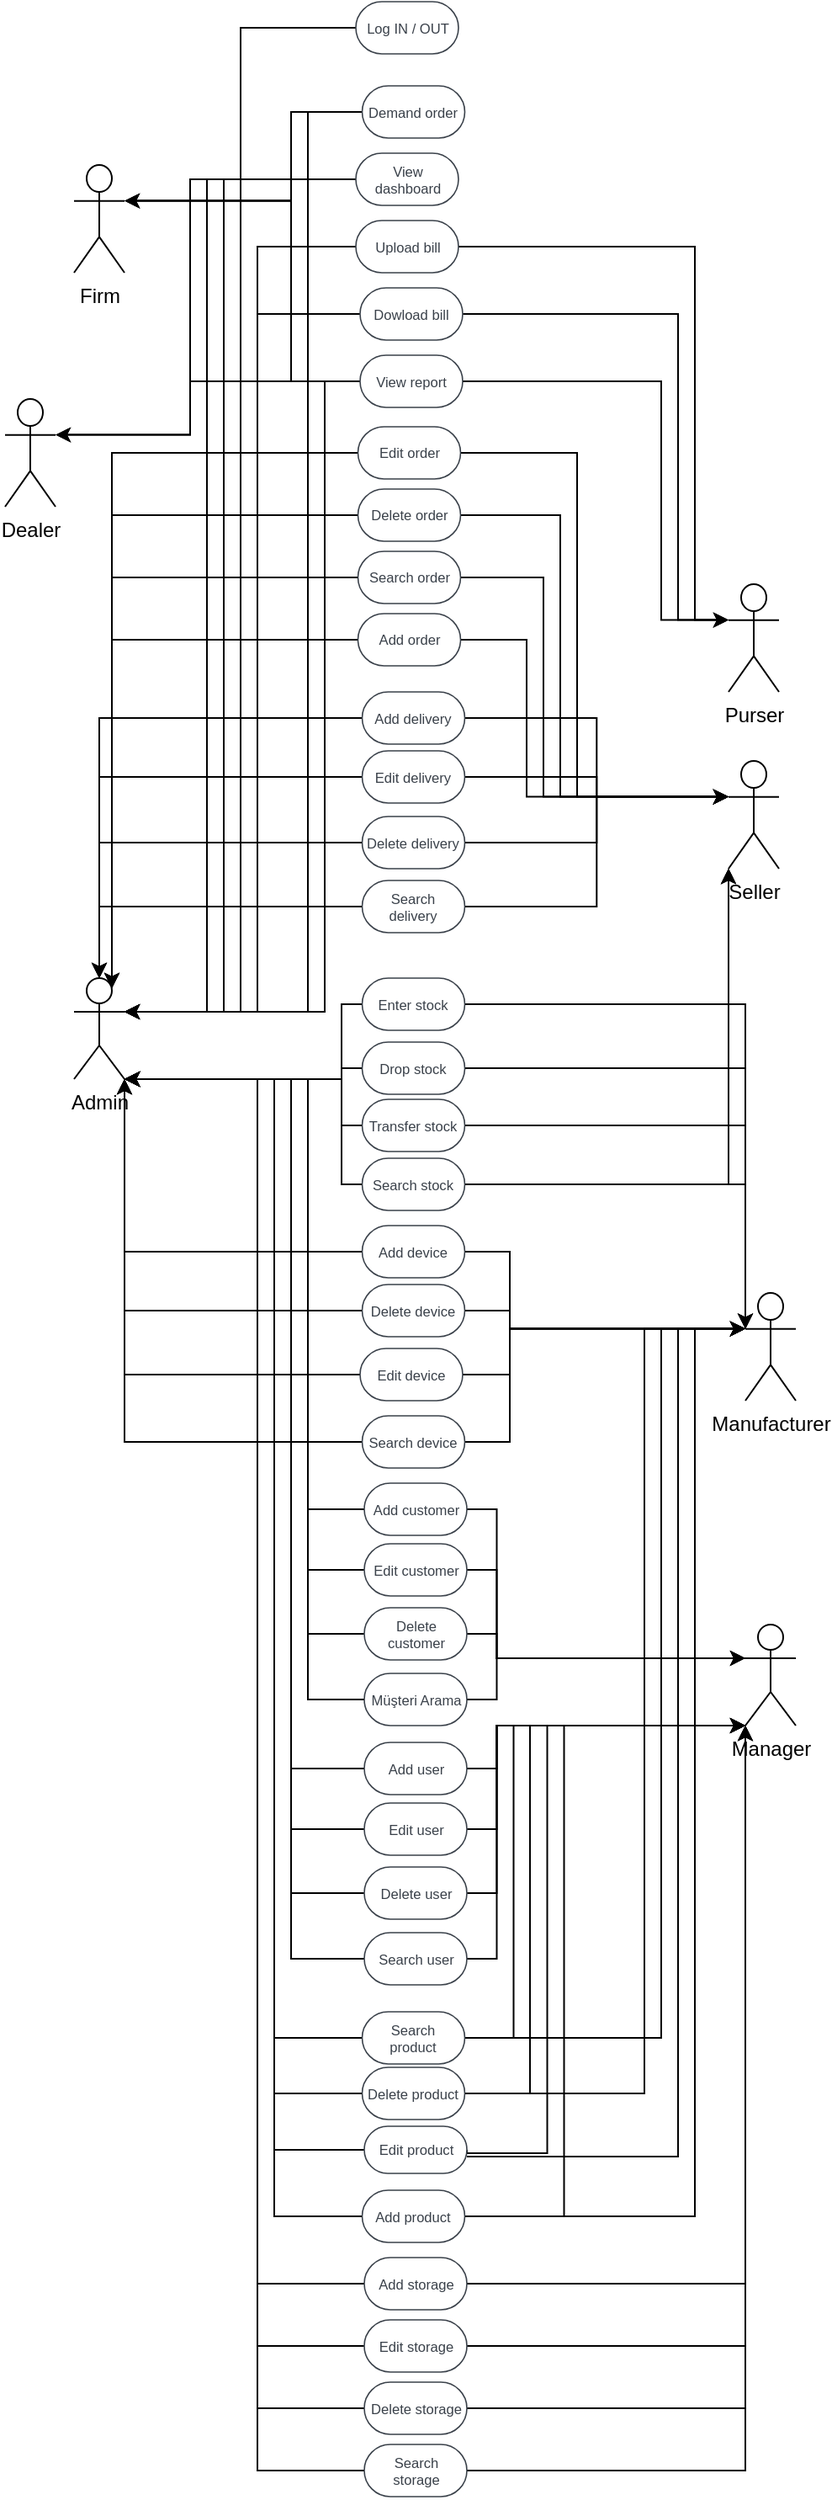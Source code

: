 <mxfile version="20.6.0" type="github">
  <diagram id="GX97laBKljAhxgyalebP" name="Page-1">
    <mxGraphModel dx="901" dy="519" grid="1" gridSize="10" guides="1" tooltips="1" connect="1" arrows="1" fold="1" page="1" pageScale="1" pageWidth="850" pageHeight="1100" math="0" shadow="0">
      <root>
        <mxCell id="0" />
        <mxCell id="1" parent="0" />
        <mxCell id="jsp2VWqsweCaP6Wb34ue-1" value="Admin" style="shape=umlActor;verticalLabelPosition=bottom;verticalAlign=top;html=1;outlineConnect=0;" parent="1" vertex="1">
          <mxGeometry x="81" y="600" width="30" height="60" as="geometry" />
        </mxCell>
        <mxCell id="A1A0giL3QckTpzp0ptZG-46" style="edgeStyle=orthogonalEdgeStyle;rounded=0;orthogonalLoop=1;jettySize=auto;html=1;exitX=1;exitY=0.5;exitDx=0;exitDy=0;startArrow=none;startFill=0;endArrow=classic;endFill=1;entryX=0;entryY=1;entryDx=0;entryDy=0;entryPerimeter=0;" edge="1" parent="1" source="jsp2VWqsweCaP6Wb34ue-10" target="A1A0giL3QckTpzp0ptZG-24">
          <mxGeometry relative="1" as="geometry">
            <mxPoint x="163" y="1331.5" as="sourcePoint" />
            <Array as="points">
              <mxPoint x="372.25" y="1336" />
              <mxPoint x="372.25" y="1044" />
            </Array>
          </mxGeometry>
        </mxCell>
        <mxCell id="A1A0giL3QckTpzp0ptZG-90" style="edgeStyle=orthogonalEdgeStyle;rounded=0;orthogonalLoop=1;jettySize=auto;html=1;entryX=0;entryY=0.333;entryDx=0;entryDy=0;entryPerimeter=0;startArrow=none;startFill=0;endArrow=classic;endFill=1;" edge="1" parent="1" source="jsp2VWqsweCaP6Wb34ue-10" target="A1A0giL3QckTpzp0ptZG-47">
          <mxGeometry relative="1" as="geometry">
            <Array as="points">
              <mxPoint x="450" y="1336" />
              <mxPoint x="450" y="808" />
            </Array>
          </mxGeometry>
        </mxCell>
        <mxCell id="A1A0giL3QckTpzp0ptZG-191" style="edgeStyle=orthogonalEdgeStyle;rounded=0;orthogonalLoop=1;jettySize=auto;html=1;entryX=1;entryY=1;entryDx=0;entryDy=0;entryPerimeter=0;startArrow=none;startFill=0;endArrow=classic;endFill=1;" edge="1" parent="1" source="jsp2VWqsweCaP6Wb34ue-10" target="jsp2VWqsweCaP6Wb34ue-1">
          <mxGeometry relative="1" as="geometry">
            <Array as="points">
              <mxPoint x="200" y="1336" />
              <mxPoint x="200" y="660" />
            </Array>
          </mxGeometry>
        </mxCell>
        <UserObject label="Add product" lucidchartObjectId="B5s.QRJc8NxZ" id="jsp2VWqsweCaP6Wb34ue-10">
          <mxCell style="html=1;overflow=block;blockSpacing=1;whiteSpace=wrap;rounded=1;arcSize=50;fontSize=8.3;fontColor=#3a414a;spacing=3.8;strokeColor=#3a414a;strokeOpacity=100;strokeWidth=0.8;" parent="1" vertex="1">
            <mxGeometry x="252.25" y="1320" width="61" height="31" as="geometry" />
          </mxCell>
        </UserObject>
        <mxCell id="A1A0giL3QckTpzp0ptZG-45" style="edgeStyle=orthogonalEdgeStyle;rounded=0;orthogonalLoop=1;jettySize=auto;html=1;exitX=1;exitY=0.5;exitDx=0;exitDy=0;startArrow=none;startFill=0;endArrow=classic;endFill=1;entryX=0;entryY=1;entryDx=0;entryDy=0;entryPerimeter=0;" edge="1" parent="1" source="jsp2VWqsweCaP6Wb34ue-11" target="A1A0giL3QckTpzp0ptZG-24">
          <mxGeometry relative="1" as="geometry">
            <Array as="points">
              <mxPoint x="362.25" y="1298" />
              <mxPoint x="362.25" y="1044" />
            </Array>
          </mxGeometry>
        </mxCell>
        <mxCell id="A1A0giL3QckTpzp0ptZG-89" style="edgeStyle=orthogonalEdgeStyle;rounded=0;orthogonalLoop=1;jettySize=auto;html=1;entryX=0;entryY=0.333;entryDx=0;entryDy=0;entryPerimeter=0;startArrow=none;startFill=0;endArrow=classic;endFill=1;" edge="1" parent="1" source="jsp2VWqsweCaP6Wb34ue-11" target="A1A0giL3QckTpzp0ptZG-47">
          <mxGeometry relative="1" as="geometry">
            <Array as="points">
              <mxPoint x="440" y="1300" />
              <mxPoint x="440" y="808" />
            </Array>
          </mxGeometry>
        </mxCell>
        <mxCell id="A1A0giL3QckTpzp0ptZG-190" style="edgeStyle=orthogonalEdgeStyle;rounded=0;orthogonalLoop=1;jettySize=auto;html=1;entryX=1;entryY=1;entryDx=0;entryDy=0;entryPerimeter=0;startArrow=none;startFill=0;endArrow=classic;endFill=1;" edge="1" parent="1" source="jsp2VWqsweCaP6Wb34ue-11" target="jsp2VWqsweCaP6Wb34ue-1">
          <mxGeometry relative="1" as="geometry">
            <Array as="points">
              <mxPoint x="200" y="1296" />
              <mxPoint x="200" y="660" />
            </Array>
          </mxGeometry>
        </mxCell>
        <UserObject label="Edit product" lucidchartObjectId="B5s.3mlZhMGU" id="jsp2VWqsweCaP6Wb34ue-11">
          <mxCell style="html=1;overflow=block;blockSpacing=1;whiteSpace=wrap;rounded=1;arcSize=50;fontSize=8.3;fontColor=#3a414a;spacing=3.8;strokeColor=#3a414a;strokeOpacity=100;strokeWidth=0.8;" parent="1" vertex="1">
            <mxGeometry x="253.5" y="1282" width="61" height="28" as="geometry" />
          </mxCell>
        </UserObject>
        <mxCell id="A1A0giL3QckTpzp0ptZG-44" style="edgeStyle=orthogonalEdgeStyle;rounded=0;orthogonalLoop=1;jettySize=auto;html=1;exitX=1;exitY=0.5;exitDx=0;exitDy=0;startArrow=none;startFill=0;endArrow=classic;endFill=1;entryX=0;entryY=1;entryDx=0;entryDy=0;entryPerimeter=0;" edge="1" parent="1" source="jsp2VWqsweCaP6Wb34ue-12" target="A1A0giL3QckTpzp0ptZG-24">
          <mxGeometry relative="1" as="geometry">
            <Array as="points">
              <mxPoint x="352" y="1262" />
              <mxPoint x="352" y="1044" />
            </Array>
          </mxGeometry>
        </mxCell>
        <mxCell id="A1A0giL3QckTpzp0ptZG-88" style="edgeStyle=orthogonalEdgeStyle;rounded=0;orthogonalLoop=1;jettySize=auto;html=1;entryX=0;entryY=0.333;entryDx=0;entryDy=0;entryPerimeter=0;startArrow=none;startFill=0;endArrow=classic;endFill=1;" edge="1" parent="1" source="jsp2VWqsweCaP6Wb34ue-12" target="A1A0giL3QckTpzp0ptZG-47">
          <mxGeometry relative="1" as="geometry">
            <Array as="points">
              <mxPoint x="420" y="1262" />
              <mxPoint x="420" y="808" />
            </Array>
          </mxGeometry>
        </mxCell>
        <mxCell id="A1A0giL3QckTpzp0ptZG-189" style="edgeStyle=orthogonalEdgeStyle;rounded=0;orthogonalLoop=1;jettySize=auto;html=1;entryX=1;entryY=1;entryDx=0;entryDy=0;entryPerimeter=0;startArrow=none;startFill=0;endArrow=classic;endFill=1;" edge="1" parent="1" source="jsp2VWqsweCaP6Wb34ue-12" target="jsp2VWqsweCaP6Wb34ue-1">
          <mxGeometry relative="1" as="geometry">
            <Array as="points">
              <mxPoint x="200" y="1262" />
              <mxPoint x="200" y="660" />
            </Array>
          </mxGeometry>
        </mxCell>
        <UserObject label="Delete product" lucidchartObjectId="B5s.zzPBCbU0" id="jsp2VWqsweCaP6Wb34ue-12">
          <mxCell style="html=1;overflow=block;blockSpacing=1;whiteSpace=wrap;rounded=1;arcSize=50;fontSize=8.3;fontColor=#3a414a;spacing=3.8;strokeColor=#3a414a;strokeOpacity=100;strokeWidth=0.8;" parent="1" vertex="1">
            <mxGeometry x="252.25" y="1247" width="61" height="31" as="geometry" />
          </mxCell>
        </UserObject>
        <mxCell id="A1A0giL3QckTpzp0ptZG-43" style="edgeStyle=orthogonalEdgeStyle;rounded=0;orthogonalLoop=1;jettySize=auto;html=1;exitX=1;exitY=0.5;exitDx=0;exitDy=0;startArrow=none;startFill=0;endArrow=classic;endFill=1;entryX=0;entryY=1;entryDx=0;entryDy=0;entryPerimeter=0;" edge="1" parent="1" source="jsp2VWqsweCaP6Wb34ue-13" target="A1A0giL3QckTpzp0ptZG-24">
          <mxGeometry relative="1" as="geometry">
            <Array as="points">
              <mxPoint x="342.25" y="1230" />
              <mxPoint x="342.25" y="1044" />
            </Array>
          </mxGeometry>
        </mxCell>
        <mxCell id="A1A0giL3QckTpzp0ptZG-87" style="edgeStyle=orthogonalEdgeStyle;rounded=0;orthogonalLoop=1;jettySize=auto;html=1;entryX=0;entryY=0.333;entryDx=0;entryDy=0;entryPerimeter=0;startArrow=none;startFill=0;endArrow=classic;endFill=1;" edge="1" parent="1" source="jsp2VWqsweCaP6Wb34ue-13" target="A1A0giL3QckTpzp0ptZG-47">
          <mxGeometry relative="1" as="geometry">
            <Array as="points">
              <mxPoint x="430" y="1230" />
              <mxPoint x="430" y="808" />
            </Array>
          </mxGeometry>
        </mxCell>
        <mxCell id="A1A0giL3QckTpzp0ptZG-188" style="edgeStyle=orthogonalEdgeStyle;rounded=0;orthogonalLoop=1;jettySize=auto;html=1;entryX=1;entryY=1;entryDx=0;entryDy=0;entryPerimeter=0;startArrow=none;startFill=0;endArrow=classic;endFill=1;" edge="1" parent="1" source="jsp2VWqsweCaP6Wb34ue-13" target="jsp2VWqsweCaP6Wb34ue-1">
          <mxGeometry relative="1" as="geometry">
            <Array as="points">
              <mxPoint x="200" y="1230" />
              <mxPoint x="200" y="660" />
            </Array>
          </mxGeometry>
        </mxCell>
        <UserObject label="Search product" lucidchartObjectId="B5s.GRuajvhI" id="jsp2VWqsweCaP6Wb34ue-13">
          <mxCell style="html=1;overflow=block;blockSpacing=1;whiteSpace=wrap;rounded=1;arcSize=50;fontSize=8.3;fontColor=#3a414a;spacing=3.8;strokeColor=#3a414a;strokeOpacity=100;strokeWidth=0.8;" parent="1" vertex="1">
            <mxGeometry x="252.25" y="1214" width="61" height="31" as="geometry" />
          </mxCell>
        </UserObject>
        <mxCell id="A1A0giL3QckTpzp0ptZG-107" style="edgeStyle=orthogonalEdgeStyle;rounded=0;orthogonalLoop=1;jettySize=auto;html=1;entryX=0;entryY=0.333;entryDx=0;entryDy=0;entryPerimeter=0;startArrow=none;startFill=0;endArrow=classic;endFill=1;" edge="1" parent="1" source="jsp2VWqsweCaP6Wb34ue-14" target="A1A0giL3QckTpzp0ptZG-99">
          <mxGeometry relative="1" as="geometry">
            <Array as="points">
              <mxPoint x="350" y="399" />
              <mxPoint x="350" y="492" />
            </Array>
          </mxGeometry>
        </mxCell>
        <mxCell id="A1A0giL3QckTpzp0ptZG-162" style="edgeStyle=orthogonalEdgeStyle;rounded=0;orthogonalLoop=1;jettySize=auto;html=1;entryX=0.75;entryY=0.1;entryDx=0;entryDy=0;entryPerimeter=0;startArrow=none;startFill=0;endArrow=classic;endFill=1;" edge="1" parent="1" source="jsp2VWqsweCaP6Wb34ue-14" target="jsp2VWqsweCaP6Wb34ue-1">
          <mxGeometry relative="1" as="geometry" />
        </mxCell>
        <UserObject label="Add order" lucidchartObjectId="p6s.EYHV4PK5" id="jsp2VWqsweCaP6Wb34ue-14">
          <mxCell style="html=1;overflow=block;blockSpacing=1;whiteSpace=wrap;rounded=1;arcSize=50;fontSize=8.3;fontColor=#3a414a;spacing=3.8;strokeColor=#3a414a;strokeOpacity=100;strokeWidth=0.8;" parent="1" vertex="1">
            <mxGeometry x="249.75" y="383.5" width="61" height="31" as="geometry" />
          </mxCell>
        </UserObject>
        <mxCell id="A1A0giL3QckTpzp0ptZG-112" style="edgeStyle=orthogonalEdgeStyle;rounded=0;orthogonalLoop=1;jettySize=auto;html=1;entryX=0;entryY=0.333;entryDx=0;entryDy=0;entryPerimeter=0;startArrow=none;startFill=0;endArrow=classic;endFill=1;" edge="1" parent="1" source="jsp2VWqsweCaP6Wb34ue-15" target="A1A0giL3QckTpzp0ptZG-99">
          <mxGeometry relative="1" as="geometry">
            <Array as="points">
              <mxPoint x="380" y="288" />
              <mxPoint x="380" y="492" />
            </Array>
          </mxGeometry>
        </mxCell>
        <mxCell id="A1A0giL3QckTpzp0ptZG-159" style="edgeStyle=orthogonalEdgeStyle;rounded=0;orthogonalLoop=1;jettySize=auto;html=1;entryX=0.75;entryY=0.1;entryDx=0;entryDy=0;entryPerimeter=0;startArrow=none;startFill=0;endArrow=classic;endFill=1;" edge="1" parent="1" source="jsp2VWqsweCaP6Wb34ue-15" target="jsp2VWqsweCaP6Wb34ue-1">
          <mxGeometry relative="1" as="geometry" />
        </mxCell>
        <UserObject label="Edit order" lucidchartObjectId="p6s.C3QZ8i3m" id="jsp2VWqsweCaP6Wb34ue-15">
          <mxCell style="html=1;overflow=block;blockSpacing=1;whiteSpace=wrap;rounded=1;arcSize=50;fontSize=8.3;fontColor=#3a414a;spacing=3.8;strokeColor=#3a414a;strokeOpacity=100;strokeWidth=0.8;" parent="1" vertex="1">
            <mxGeometry x="249.75" y="272.5" width="61" height="31" as="geometry" />
          </mxCell>
        </UserObject>
        <mxCell id="A1A0giL3QckTpzp0ptZG-111" style="edgeStyle=orthogonalEdgeStyle;rounded=0;orthogonalLoop=1;jettySize=auto;html=1;entryX=0;entryY=0.333;entryDx=0;entryDy=0;entryPerimeter=0;startArrow=none;startFill=0;endArrow=classic;endFill=1;" edge="1" parent="1" source="jsp2VWqsweCaP6Wb34ue-16" target="A1A0giL3QckTpzp0ptZG-99">
          <mxGeometry relative="1" as="geometry">
            <Array as="points">
              <mxPoint x="370" y="325" />
              <mxPoint x="370" y="492" />
            </Array>
          </mxGeometry>
        </mxCell>
        <mxCell id="A1A0giL3QckTpzp0ptZG-160" style="edgeStyle=orthogonalEdgeStyle;rounded=0;orthogonalLoop=1;jettySize=auto;html=1;entryX=0.75;entryY=0.1;entryDx=0;entryDy=0;entryPerimeter=0;startArrow=none;startFill=0;endArrow=classic;endFill=1;" edge="1" parent="1" source="jsp2VWqsweCaP6Wb34ue-16" target="jsp2VWqsweCaP6Wb34ue-1">
          <mxGeometry relative="1" as="geometry" />
        </mxCell>
        <UserObject label="Delete order" lucidchartObjectId="p6s.LbholtrD" id="jsp2VWqsweCaP6Wb34ue-16">
          <mxCell style="html=1;overflow=block;blockSpacing=1;whiteSpace=wrap;rounded=1;arcSize=50;fontSize=8.3;fontColor=#3a414a;spacing=3.8;strokeColor=#3a414a;strokeOpacity=100;strokeWidth=0.8;" parent="1" vertex="1">
            <mxGeometry x="249.75" y="309.5" width="61" height="31" as="geometry" />
          </mxCell>
        </UserObject>
        <mxCell id="A1A0giL3QckTpzp0ptZG-108" style="edgeStyle=orthogonalEdgeStyle;rounded=0;orthogonalLoop=1;jettySize=auto;html=1;entryX=0;entryY=0.333;entryDx=0;entryDy=0;entryPerimeter=0;startArrow=none;startFill=0;endArrow=classic;endFill=1;" edge="1" parent="1" source="jsp2VWqsweCaP6Wb34ue-17" target="A1A0giL3QckTpzp0ptZG-99">
          <mxGeometry relative="1" as="geometry">
            <Array as="points">
              <mxPoint x="360" y="362" />
              <mxPoint x="360" y="492" />
            </Array>
          </mxGeometry>
        </mxCell>
        <mxCell id="A1A0giL3QckTpzp0ptZG-161" style="edgeStyle=orthogonalEdgeStyle;rounded=0;orthogonalLoop=1;jettySize=auto;html=1;entryX=0.75;entryY=0.1;entryDx=0;entryDy=0;entryPerimeter=0;startArrow=none;startFill=0;endArrow=classic;endFill=1;" edge="1" parent="1" source="jsp2VWqsweCaP6Wb34ue-17" target="jsp2VWqsweCaP6Wb34ue-1">
          <mxGeometry relative="1" as="geometry" />
        </mxCell>
        <UserObject label="Search order" lucidchartObjectId="p6s.-OFRZk6v" id="jsp2VWqsweCaP6Wb34ue-17">
          <mxCell style="html=1;overflow=block;blockSpacing=1;whiteSpace=wrap;rounded=1;arcSize=50;fontSize=8.3;fontColor=#3a414a;spacing=3.8;strokeColor=#3a414a;strokeOpacity=100;strokeWidth=0.8;" parent="1" vertex="1">
            <mxGeometry x="249.75" y="346.5" width="61" height="31" as="geometry" />
          </mxCell>
        </UserObject>
        <mxCell id="A1A0giL3QckTpzp0ptZG-36" style="edgeStyle=orthogonalEdgeStyle;rounded=0;orthogonalLoop=1;jettySize=auto;html=1;exitX=1;exitY=0.5;exitDx=0;exitDy=0;entryX=0;entryY=1;entryDx=0;entryDy=0;entryPerimeter=0;startArrow=none;startFill=0;endArrow=none;endFill=0;" edge="1" parent="1" source="jsp2VWqsweCaP6Wb34ue-18" target="A1A0giL3QckTpzp0ptZG-24">
          <mxGeometry relative="1" as="geometry">
            <Array as="points">
              <mxPoint x="332.25" y="1070" />
              <mxPoint x="332.25" y="1044" />
            </Array>
          </mxGeometry>
        </mxCell>
        <mxCell id="A1A0giL3QckTpzp0ptZG-182" style="edgeStyle=orthogonalEdgeStyle;rounded=0;orthogonalLoop=1;jettySize=auto;html=1;entryX=1;entryY=1;entryDx=0;entryDy=0;entryPerimeter=0;startArrow=none;startFill=0;endArrow=classic;endFill=1;" edge="1" parent="1" source="jsp2VWqsweCaP6Wb34ue-18" target="jsp2VWqsweCaP6Wb34ue-1">
          <mxGeometry relative="1" as="geometry">
            <Array as="points">
              <mxPoint x="210" y="1069" />
              <mxPoint x="210" y="660" />
            </Array>
          </mxGeometry>
        </mxCell>
        <UserObject label="Add user" lucidchartObjectId="_bt.EAOu5YOW" id="jsp2VWqsweCaP6Wb34ue-18">
          <mxCell style="html=1;overflow=block;blockSpacing=1;whiteSpace=wrap;rounded=1;arcSize=50;fontSize=8.3;fontColor=#3a414a;spacing=3.8;strokeColor=#3a414a;strokeOpacity=100;strokeWidth=0.8;" parent="1" vertex="1">
            <mxGeometry x="253.5" y="1054" width="61" height="31" as="geometry" />
          </mxCell>
        </UserObject>
        <mxCell id="A1A0giL3QckTpzp0ptZG-39" style="edgeStyle=orthogonalEdgeStyle;rounded=0;orthogonalLoop=1;jettySize=auto;html=1;exitX=1;exitY=0.5;exitDx=0;exitDy=0;entryX=0;entryY=1;entryDx=0;entryDy=0;entryPerimeter=0;startArrow=none;startFill=0;endArrow=none;endFill=0;" edge="1" parent="1" source="jsp2VWqsweCaP6Wb34ue-19" target="A1A0giL3QckTpzp0ptZG-24">
          <mxGeometry relative="1" as="geometry">
            <Array as="points">
              <mxPoint x="332.25" y="1106" />
              <mxPoint x="332.25" y="1044" />
            </Array>
          </mxGeometry>
        </mxCell>
        <mxCell id="A1A0giL3QckTpzp0ptZG-183" style="edgeStyle=orthogonalEdgeStyle;rounded=0;orthogonalLoop=1;jettySize=auto;html=1;entryX=1;entryY=1;entryDx=0;entryDy=0;entryPerimeter=0;startArrow=none;startFill=0;endArrow=classic;endFill=1;" edge="1" parent="1" source="jsp2VWqsweCaP6Wb34ue-19" target="jsp2VWqsweCaP6Wb34ue-1">
          <mxGeometry relative="1" as="geometry">
            <Array as="points">
              <mxPoint x="210" y="1105" />
              <mxPoint x="210" y="660" />
            </Array>
          </mxGeometry>
        </mxCell>
        <UserObject label="Edit user" lucidchartObjectId="_bt.1iulkLtT" id="jsp2VWqsweCaP6Wb34ue-19">
          <mxCell style="html=1;overflow=block;blockSpacing=1;whiteSpace=wrap;rounded=1;arcSize=50;fontSize=8.3;fontColor=#3a414a;spacing=3.8;strokeColor=#3a414a;strokeOpacity=100;strokeWidth=0.8;" parent="1" vertex="1">
            <mxGeometry x="253.5" y="1090" width="61" height="31" as="geometry" />
          </mxCell>
        </UserObject>
        <mxCell id="A1A0giL3QckTpzp0ptZG-40" style="edgeStyle=orthogonalEdgeStyle;rounded=0;orthogonalLoop=1;jettySize=auto;html=1;exitX=1;exitY=0.5;exitDx=0;exitDy=0;entryX=0;entryY=1;entryDx=0;entryDy=0;entryPerimeter=0;startArrow=none;startFill=0;endArrow=classic;endFill=1;" edge="1" parent="1" source="jsp2VWqsweCaP6Wb34ue-20" target="A1A0giL3QckTpzp0ptZG-24">
          <mxGeometry relative="1" as="geometry">
            <Array as="points">
              <mxPoint x="332.25" y="1144" />
              <mxPoint x="332.25" y="1044" />
            </Array>
          </mxGeometry>
        </mxCell>
        <mxCell id="A1A0giL3QckTpzp0ptZG-184" style="edgeStyle=orthogonalEdgeStyle;rounded=0;orthogonalLoop=1;jettySize=auto;html=1;entryX=1;entryY=1;entryDx=0;entryDy=0;entryPerimeter=0;startArrow=none;startFill=0;endArrow=classic;endFill=1;" edge="1" parent="1" source="jsp2VWqsweCaP6Wb34ue-20" target="jsp2VWqsweCaP6Wb34ue-1">
          <mxGeometry relative="1" as="geometry">
            <Array as="points">
              <mxPoint x="210" y="1143" />
              <mxPoint x="210" y="660" />
            </Array>
          </mxGeometry>
        </mxCell>
        <UserObject label="Delete user" lucidchartObjectId="_bt.ZVVN.h_G" id="jsp2VWqsweCaP6Wb34ue-20">
          <mxCell style="html=1;overflow=block;blockSpacing=1;whiteSpace=wrap;rounded=1;arcSize=50;fontSize=8.3;fontColor=#3a414a;spacing=3.8;strokeColor=#3a414a;strokeOpacity=100;strokeWidth=0.8;" parent="1" vertex="1">
            <mxGeometry x="253.5" y="1128" width="61" height="31" as="geometry" />
          </mxCell>
        </UserObject>
        <mxCell id="A1A0giL3QckTpzp0ptZG-41" style="edgeStyle=orthogonalEdgeStyle;rounded=0;orthogonalLoop=1;jettySize=auto;html=1;exitX=1;exitY=0.5;exitDx=0;exitDy=0;entryX=0;entryY=1;entryDx=0;entryDy=0;entryPerimeter=0;startArrow=none;startFill=0;endArrow=classic;endFill=1;" edge="1" parent="1" source="jsp2VWqsweCaP6Wb34ue-21" target="A1A0giL3QckTpzp0ptZG-24">
          <mxGeometry relative="1" as="geometry">
            <Array as="points">
              <mxPoint x="332.25" y="1182" />
              <mxPoint x="332.25" y="1044" />
            </Array>
          </mxGeometry>
        </mxCell>
        <mxCell id="A1A0giL3QckTpzp0ptZG-187" style="edgeStyle=orthogonalEdgeStyle;rounded=0;orthogonalLoop=1;jettySize=auto;html=1;entryX=1;entryY=1;entryDx=0;entryDy=0;entryPerimeter=0;startArrow=none;startFill=0;endArrow=classic;endFill=1;" edge="1" parent="1" source="jsp2VWqsweCaP6Wb34ue-21" target="jsp2VWqsweCaP6Wb34ue-1">
          <mxGeometry relative="1" as="geometry">
            <Array as="points">
              <mxPoint x="210" y="1183" />
              <mxPoint x="210" y="660" />
            </Array>
          </mxGeometry>
        </mxCell>
        <UserObject label="Search user" lucidchartObjectId="_bt.IvIy977M" id="jsp2VWqsweCaP6Wb34ue-21">
          <mxCell style="html=1;overflow=block;blockSpacing=1;whiteSpace=wrap;rounded=1;arcSize=50;fontSize=8.3;fontColor=#3a414a;spacing=3.8;strokeColor=#3a414a;strokeOpacity=100;strokeWidth=0.8;" parent="1" vertex="1">
            <mxGeometry x="253.5" y="1167" width="61" height="31" as="geometry" />
          </mxCell>
        </UserObject>
        <mxCell id="A1A0giL3QckTpzp0ptZG-30" style="edgeStyle=orthogonalEdgeStyle;rounded=0;orthogonalLoop=1;jettySize=auto;html=1;exitX=1;exitY=0.5;exitDx=0;exitDy=0;entryX=0;entryY=0.333;entryDx=0;entryDy=0;entryPerimeter=0;startArrow=none;startFill=0;endArrow=classic;endFill=1;" edge="1" parent="1" source="jsp2VWqsweCaP6Wb34ue-22" target="A1A0giL3QckTpzp0ptZG-24">
          <mxGeometry relative="1" as="geometry">
            <Array as="points">
              <mxPoint x="332.25" y="916" />
              <mxPoint x="332.25" y="1004" />
            </Array>
          </mxGeometry>
        </mxCell>
        <mxCell id="A1A0giL3QckTpzp0ptZG-178" style="edgeStyle=orthogonalEdgeStyle;rounded=0;orthogonalLoop=1;jettySize=auto;html=1;entryX=1;entryY=1;entryDx=0;entryDy=0;entryPerimeter=0;startArrow=none;startFill=0;endArrow=classic;endFill=1;" edge="1" parent="1" source="jsp2VWqsweCaP6Wb34ue-22" target="jsp2VWqsweCaP6Wb34ue-1">
          <mxGeometry relative="1" as="geometry">
            <Array as="points">
              <mxPoint x="220" y="915" />
              <mxPoint x="220" y="660" />
            </Array>
          </mxGeometry>
        </mxCell>
        <UserObject label="Add customer" lucidchartObjectId="i0s.TDTxCB0v" id="jsp2VWqsweCaP6Wb34ue-22">
          <mxCell style="html=1;overflow=block;blockSpacing=1;whiteSpace=wrap;rounded=1;arcSize=50;fontSize=8.3;fontColor=#3a414a;spacing=3.8;strokeColor=#3a414a;strokeOpacity=100;strokeWidth=0.8;" parent="1" vertex="1">
            <mxGeometry x="253.5" y="900" width="61" height="31" as="geometry" />
          </mxCell>
        </UserObject>
        <mxCell id="A1A0giL3QckTpzp0ptZG-31" style="edgeStyle=orthogonalEdgeStyle;rounded=0;orthogonalLoop=1;jettySize=auto;html=1;exitX=1;exitY=0.5;exitDx=0;exitDy=0;entryX=0;entryY=0.333;entryDx=0;entryDy=0;entryPerimeter=0;startArrow=none;startFill=0;endArrow=none;endFill=0;" edge="1" parent="1" source="jsp2VWqsweCaP6Wb34ue-23" target="A1A0giL3QckTpzp0ptZG-24">
          <mxGeometry relative="1" as="geometry">
            <Array as="points">
              <mxPoint x="332.25" y="952" />
              <mxPoint x="332.25" y="1004" />
            </Array>
          </mxGeometry>
        </mxCell>
        <mxCell id="A1A0giL3QckTpzp0ptZG-179" style="edgeStyle=orthogonalEdgeStyle;rounded=0;orthogonalLoop=1;jettySize=auto;html=1;entryX=1;entryY=1;entryDx=0;entryDy=0;entryPerimeter=0;startArrow=none;startFill=0;endArrow=classic;endFill=1;" edge="1" parent="1" source="jsp2VWqsweCaP6Wb34ue-23" target="jsp2VWqsweCaP6Wb34ue-1">
          <mxGeometry relative="1" as="geometry">
            <Array as="points">
              <mxPoint x="220" y="951" />
              <mxPoint x="220" y="660" />
            </Array>
          </mxGeometry>
        </mxCell>
        <UserObject label="Edit customer" lucidchartObjectId="z0s.LFrxyv2f" id="jsp2VWqsweCaP6Wb34ue-23">
          <mxCell style="html=1;overflow=block;blockSpacing=1;whiteSpace=wrap;rounded=1;arcSize=50;fontSize=8.3;fontColor=#3a414a;spacing=3.8;strokeColor=#3a414a;strokeOpacity=100;strokeWidth=0.8;" parent="1" vertex="1">
            <mxGeometry x="253.5" y="936" width="61" height="31" as="geometry" />
          </mxCell>
        </UserObject>
        <mxCell id="A1A0giL3QckTpzp0ptZG-85" style="edgeStyle=orthogonalEdgeStyle;rounded=0;orthogonalLoop=1;jettySize=auto;html=1;entryX=0;entryY=0.333;entryDx=0;entryDy=0;entryPerimeter=0;startArrow=none;startFill=0;endArrow=classic;endFill=1;" edge="1" parent="1" source="jsp2VWqsweCaP6Wb34ue-24" target="A1A0giL3QckTpzp0ptZG-24">
          <mxGeometry relative="1" as="geometry">
            <Array as="points">
              <mxPoint x="332.25" y="990" />
              <mxPoint x="332.25" y="1004" />
            </Array>
          </mxGeometry>
        </mxCell>
        <mxCell id="A1A0giL3QckTpzp0ptZG-180" style="edgeStyle=orthogonalEdgeStyle;rounded=0;orthogonalLoop=1;jettySize=auto;html=1;entryX=1;entryY=1;entryDx=0;entryDy=0;entryPerimeter=0;startArrow=none;startFill=0;endArrow=classic;endFill=1;" edge="1" parent="1" source="jsp2VWqsweCaP6Wb34ue-24" target="jsp2VWqsweCaP6Wb34ue-1">
          <mxGeometry relative="1" as="geometry">
            <Array as="points">
              <mxPoint x="220" y="989" />
              <mxPoint x="220" y="660" />
            </Array>
          </mxGeometry>
        </mxCell>
        <UserObject label="Delete customer" lucidchartObjectId="M0s.lD5n58F~" id="jsp2VWqsweCaP6Wb34ue-24">
          <mxCell style="html=1;overflow=block;blockSpacing=1;whiteSpace=wrap;rounded=1;arcSize=50;fontSize=8.3;fontColor=#3a414a;spacing=3.8;strokeColor=#3a414a;strokeOpacity=100;strokeWidth=0.8;" parent="1" vertex="1">
            <mxGeometry x="253.5" y="974" width="61" height="31" as="geometry" />
          </mxCell>
        </UserObject>
        <mxCell id="A1A0giL3QckTpzp0ptZG-84" style="edgeStyle=orthogonalEdgeStyle;rounded=0;orthogonalLoop=1;jettySize=auto;html=1;entryX=0;entryY=0.333;entryDx=0;entryDy=0;entryPerimeter=0;startArrow=none;startFill=0;endArrow=classic;endFill=1;" edge="1" parent="1" source="jsp2VWqsweCaP6Wb34ue-25" target="A1A0giL3QckTpzp0ptZG-24">
          <mxGeometry relative="1" as="geometry">
            <Array as="points">
              <mxPoint x="332.25" y="1028" />
              <mxPoint x="332.25" y="1004" />
            </Array>
          </mxGeometry>
        </mxCell>
        <mxCell id="A1A0giL3QckTpzp0ptZG-181" style="edgeStyle=orthogonalEdgeStyle;rounded=0;orthogonalLoop=1;jettySize=auto;html=1;entryX=1;entryY=1;entryDx=0;entryDy=0;entryPerimeter=0;startArrow=none;startFill=0;endArrow=classic;endFill=1;" edge="1" parent="1" source="jsp2VWqsweCaP6Wb34ue-25" target="jsp2VWqsweCaP6Wb34ue-1">
          <mxGeometry relative="1" as="geometry">
            <Array as="points">
              <mxPoint x="220" y="1029" />
              <mxPoint x="220" y="660" />
            </Array>
          </mxGeometry>
        </mxCell>
        <UserObject label="Müşteri Arama" lucidchartObjectId="70s.dFlyOoFN" id="jsp2VWqsweCaP6Wb34ue-25">
          <mxCell style="html=1;overflow=block;blockSpacing=1;whiteSpace=wrap;rounded=1;arcSize=50;fontSize=8.3;fontColor=#3a414a;spacing=3.8;strokeColor=#3a414a;strokeOpacity=100;strokeWidth=0.8;" parent="1" vertex="1">
            <mxGeometry x="253.5" y="1013" width="61" height="31" as="geometry" />
          </mxCell>
        </UserObject>
        <mxCell id="A1A0giL3QckTpzp0ptZG-151" style="edgeStyle=orthogonalEdgeStyle;rounded=0;orthogonalLoop=1;jettySize=auto;html=1;entryX=1;entryY=0.333;entryDx=0;entryDy=0;entryPerimeter=0;startArrow=none;startFill=0;endArrow=classic;endFill=1;" edge="1" parent="1" source="jsp2VWqsweCaP6Wb34ue-26" target="jsp2VWqsweCaP6Wb34ue-1">
          <mxGeometry relative="1" as="geometry">
            <Array as="points">
              <mxPoint x="180" y="35" />
              <mxPoint x="180" y="620" />
            </Array>
          </mxGeometry>
        </mxCell>
        <UserObject label="Log IN / OUT" lucidchartObjectId="0Zs.tnArjqmo" id="jsp2VWqsweCaP6Wb34ue-26">
          <mxCell style="html=1;overflow=block;blockSpacing=1;whiteSpace=wrap;rounded=1;arcSize=50;fontSize=8.3;fontColor=#3a414a;spacing=3.8;strokeColor=#3a414a;strokeOpacity=100;strokeWidth=0.8;" parent="1" vertex="1">
            <mxGeometry x="248.5" y="20" width="61" height="31" as="geometry" />
          </mxCell>
        </UserObject>
        <mxCell id="A1A0giL3QckTpzp0ptZG-106" style="edgeStyle=orthogonalEdgeStyle;rounded=0;orthogonalLoop=1;jettySize=auto;html=1;entryX=0;entryY=0.333;entryDx=0;entryDy=0;entryPerimeter=0;startArrow=none;startFill=0;endArrow=classic;endFill=1;" edge="1" parent="1" source="jsp2VWqsweCaP6Wb34ue-32" target="A1A0giL3QckTpzp0ptZG-99">
          <mxGeometry relative="1" as="geometry" />
        </mxCell>
        <mxCell id="A1A0giL3QckTpzp0ptZG-163" style="edgeStyle=orthogonalEdgeStyle;rounded=0;orthogonalLoop=1;jettySize=auto;html=1;startArrow=none;startFill=0;endArrow=classic;endFill=1;" edge="1" parent="1" source="jsp2VWqsweCaP6Wb34ue-32" target="jsp2VWqsweCaP6Wb34ue-1">
          <mxGeometry relative="1" as="geometry" />
        </mxCell>
        <UserObject label="Add delivery" lucidchartObjectId="f7s.-EfkPfgr" id="jsp2VWqsweCaP6Wb34ue-32">
          <mxCell style="html=1;overflow=block;blockSpacing=1;whiteSpace=wrap;rounded=1;arcSize=50;fontSize=8.3;fontColor=#3a414a;spacing=3.8;strokeColor=#3a414a;strokeOpacity=100;strokeWidth=0.8;" parent="1" vertex="1">
            <mxGeometry x="252.25" y="430" width="61" height="31" as="geometry" />
          </mxCell>
        </UserObject>
        <mxCell id="A1A0giL3QckTpzp0ptZG-105" style="edgeStyle=orthogonalEdgeStyle;rounded=0;orthogonalLoop=1;jettySize=auto;html=1;entryX=0;entryY=0.333;entryDx=0;entryDy=0;entryPerimeter=0;startArrow=none;startFill=0;endArrow=classic;endFill=1;" edge="1" parent="1" source="jsp2VWqsweCaP6Wb34ue-33" target="A1A0giL3QckTpzp0ptZG-99">
          <mxGeometry relative="1" as="geometry" />
        </mxCell>
        <mxCell id="A1A0giL3QckTpzp0ptZG-165" style="edgeStyle=orthogonalEdgeStyle;rounded=0;orthogonalLoop=1;jettySize=auto;html=1;entryX=0.5;entryY=0;entryDx=0;entryDy=0;entryPerimeter=0;startArrow=none;startFill=0;endArrow=classic;endFill=1;" edge="1" parent="1" source="jsp2VWqsweCaP6Wb34ue-33" target="jsp2VWqsweCaP6Wb34ue-1">
          <mxGeometry relative="1" as="geometry" />
        </mxCell>
        <UserObject label="Edit delivery" lucidchartObjectId="f7s.vcixs6qH" id="jsp2VWqsweCaP6Wb34ue-33">
          <mxCell style="html=1;overflow=block;blockSpacing=1;whiteSpace=wrap;rounded=1;arcSize=50;fontSize=8.3;fontColor=#3a414a;spacing=3.8;strokeColor=#3a414a;strokeOpacity=100;strokeWidth=0.8;" parent="1" vertex="1">
            <mxGeometry x="252.25" y="465" width="61" height="31" as="geometry" />
          </mxCell>
        </UserObject>
        <mxCell id="A1A0giL3QckTpzp0ptZG-104" style="edgeStyle=orthogonalEdgeStyle;rounded=0;orthogonalLoop=1;jettySize=auto;html=1;entryX=0;entryY=0.333;entryDx=0;entryDy=0;entryPerimeter=0;startArrow=none;startFill=0;endArrow=classic;endFill=1;" edge="1" parent="1" source="jsp2VWqsweCaP6Wb34ue-34" target="A1A0giL3QckTpzp0ptZG-99">
          <mxGeometry relative="1" as="geometry" />
        </mxCell>
        <mxCell id="A1A0giL3QckTpzp0ptZG-166" style="edgeStyle=orthogonalEdgeStyle;rounded=0;orthogonalLoop=1;jettySize=auto;html=1;entryX=0.5;entryY=0;entryDx=0;entryDy=0;entryPerimeter=0;startArrow=none;startFill=0;endArrow=classic;endFill=1;" edge="1" parent="1" source="jsp2VWqsweCaP6Wb34ue-34" target="jsp2VWqsweCaP6Wb34ue-1">
          <mxGeometry relative="1" as="geometry" />
        </mxCell>
        <UserObject label="Delete delivery" lucidchartObjectId="f7s.hW4BKUfR" id="jsp2VWqsweCaP6Wb34ue-34">
          <mxCell style="html=1;overflow=block;blockSpacing=1;whiteSpace=wrap;rounded=1;arcSize=50;fontSize=8.3;fontColor=#3a414a;spacing=3.8;strokeColor=#3a414a;strokeOpacity=100;strokeWidth=0.8;" parent="1" vertex="1">
            <mxGeometry x="252.25" y="504" width="61" height="31" as="geometry" />
          </mxCell>
        </UserObject>
        <mxCell id="A1A0giL3QckTpzp0ptZG-103" style="edgeStyle=orthogonalEdgeStyle;rounded=0;orthogonalLoop=1;jettySize=auto;html=1;entryX=0;entryY=0.333;entryDx=0;entryDy=0;entryPerimeter=0;startArrow=none;startFill=0;endArrow=classic;endFill=1;" edge="1" parent="1" source="jsp2VWqsweCaP6Wb34ue-35" target="A1A0giL3QckTpzp0ptZG-99">
          <mxGeometry relative="1" as="geometry" />
        </mxCell>
        <mxCell id="A1A0giL3QckTpzp0ptZG-167" style="edgeStyle=orthogonalEdgeStyle;rounded=0;orthogonalLoop=1;jettySize=auto;html=1;entryX=0.5;entryY=0;entryDx=0;entryDy=0;entryPerimeter=0;startArrow=none;startFill=0;endArrow=classic;endFill=1;" edge="1" parent="1" source="jsp2VWqsweCaP6Wb34ue-35" target="jsp2VWqsweCaP6Wb34ue-1">
          <mxGeometry relative="1" as="geometry" />
        </mxCell>
        <UserObject label="Search delivery" lucidchartObjectId="f7s.~vwPSNcU" id="jsp2VWqsweCaP6Wb34ue-35">
          <mxCell style="html=1;overflow=block;blockSpacing=1;whiteSpace=wrap;rounded=1;arcSize=50;fontSize=8.3;fontColor=#3a414a;spacing=3.8;strokeColor=#3a414a;strokeOpacity=100;strokeWidth=0.8;" parent="1" vertex="1">
            <mxGeometry x="252.25" y="542" width="61" height="31" as="geometry" />
          </mxCell>
        </UserObject>
        <mxCell id="A1A0giL3QckTpzp0ptZG-115" style="edgeStyle=orthogonalEdgeStyle;rounded=0;orthogonalLoop=1;jettySize=auto;html=1;entryX=0;entryY=0.333;entryDx=0;entryDy=0;entryPerimeter=0;startArrow=none;startFill=0;endArrow=classic;endFill=1;" edge="1" parent="1" source="jsp2VWqsweCaP6Wb34ue-36" target="A1A0giL3QckTpzp0ptZG-113">
          <mxGeometry relative="1" as="geometry">
            <Array as="points">
              <mxPoint x="440" y="206" />
              <mxPoint x="440" y="387" />
            </Array>
          </mxGeometry>
        </mxCell>
        <mxCell id="A1A0giL3QckTpzp0ptZG-157" style="edgeStyle=orthogonalEdgeStyle;rounded=0;orthogonalLoop=1;jettySize=auto;html=1;entryX=1;entryY=0.333;entryDx=0;entryDy=0;entryPerimeter=0;startArrow=none;startFill=0;endArrow=classic;endFill=1;" edge="1" parent="1" source="jsp2VWqsweCaP6Wb34ue-36" target="jsp2VWqsweCaP6Wb34ue-1">
          <mxGeometry relative="1" as="geometry">
            <Array as="points">
              <mxPoint x="190" y="205" />
              <mxPoint x="190" y="620" />
            </Array>
          </mxGeometry>
        </mxCell>
        <UserObject label="Dowload bill" lucidchartObjectId="mdt.RYnQXD7v" id="jsp2VWqsweCaP6Wb34ue-36">
          <mxCell style="html=1;overflow=block;blockSpacing=1;whiteSpace=wrap;rounded=1;arcSize=50;fontSize=8.3;fontColor=#3a414a;spacing=3.8;strokeColor=#3a414a;strokeOpacity=100;strokeWidth=0.8;" parent="1" vertex="1">
            <mxGeometry x="251" y="190" width="61" height="31" as="geometry" />
          </mxCell>
        </UserObject>
        <mxCell id="A1A0giL3QckTpzp0ptZG-114" style="edgeStyle=orthogonalEdgeStyle;rounded=0;orthogonalLoop=1;jettySize=auto;html=1;entryX=0;entryY=0.333;entryDx=0;entryDy=0;entryPerimeter=0;startArrow=none;startFill=0;endArrow=classic;endFill=1;" edge="1" parent="1" source="jsp2VWqsweCaP6Wb34ue-37" target="A1A0giL3QckTpzp0ptZG-113">
          <mxGeometry relative="1" as="geometry">
            <Array as="points">
              <mxPoint x="450" y="166" />
              <mxPoint x="450" y="387" />
            </Array>
          </mxGeometry>
        </mxCell>
        <mxCell id="A1A0giL3QckTpzp0ptZG-156" style="edgeStyle=orthogonalEdgeStyle;rounded=0;orthogonalLoop=1;jettySize=auto;html=1;entryX=1;entryY=0.333;entryDx=0;entryDy=0;entryPerimeter=0;startArrow=none;startFill=0;endArrow=classic;endFill=1;" edge="1" parent="1" source="jsp2VWqsweCaP6Wb34ue-37" target="jsp2VWqsweCaP6Wb34ue-1">
          <mxGeometry relative="1" as="geometry">
            <Array as="points">
              <mxPoint x="190" y="165" />
              <mxPoint x="190" y="620" />
            </Array>
          </mxGeometry>
        </mxCell>
        <UserObject label="Upload bill" lucidchartObjectId="mdt.A7MLtNvZ" id="jsp2VWqsweCaP6Wb34ue-37">
          <mxCell style="html=1;overflow=block;blockSpacing=1;whiteSpace=wrap;rounded=1;arcSize=50;fontSize=8.3;fontColor=#3a414a;spacing=3.8;strokeColor=#3a414a;strokeOpacity=100;strokeWidth=0.8;" parent="1" vertex="1">
            <mxGeometry x="248.5" y="150" width="61" height="31" as="geometry" />
          </mxCell>
        </UserObject>
        <mxCell id="A1A0giL3QckTpzp0ptZG-94" style="edgeStyle=orthogonalEdgeStyle;rounded=0;orthogonalLoop=1;jettySize=auto;html=1;entryX=0;entryY=0.333;entryDx=0;entryDy=0;entryPerimeter=0;startArrow=none;startFill=0;endArrow=classic;endFill=1;" edge="1" parent="1" source="jsp2VWqsweCaP6Wb34ue-104" target="A1A0giL3QckTpzp0ptZG-47">
          <mxGeometry relative="1" as="geometry">
            <Array as="points">
              <mxPoint x="340" y="762" />
              <mxPoint x="340" y="808" />
            </Array>
          </mxGeometry>
        </mxCell>
        <mxCell id="A1A0giL3QckTpzp0ptZG-172" style="edgeStyle=orthogonalEdgeStyle;rounded=0;orthogonalLoop=1;jettySize=auto;html=1;entryX=1;entryY=1;entryDx=0;entryDy=0;entryPerimeter=0;startArrow=none;startFill=0;endArrow=classic;endFill=1;" edge="1" parent="1" source="jsp2VWqsweCaP6Wb34ue-104" target="jsp2VWqsweCaP6Wb34ue-1">
          <mxGeometry relative="1" as="geometry" />
        </mxCell>
        <UserObject label="Add device" lucidchartObjectId="d1s.QiXtfND0" id="jsp2VWqsweCaP6Wb34ue-104">
          <mxCell style="html=1;overflow=block;blockSpacing=1;whiteSpace=wrap;rounded=1;arcSize=50;fontSize=8.3;fontColor=#3a414a;spacing=3.8;strokeColor=#3a414a;strokeOpacity=100;strokeWidth=0.8;" parent="1" vertex="1">
            <mxGeometry x="252.25" y="747" width="61" height="31" as="geometry" />
          </mxCell>
        </UserObject>
        <mxCell id="A1A0giL3QckTpzp0ptZG-93" style="edgeStyle=orthogonalEdgeStyle;rounded=0;orthogonalLoop=1;jettySize=auto;html=1;entryX=0;entryY=0.333;entryDx=0;entryDy=0;entryPerimeter=0;startArrow=none;startFill=0;endArrow=classic;endFill=1;" edge="1" parent="1" source="jsp2VWqsweCaP6Wb34ue-105" target="A1A0giL3QckTpzp0ptZG-47">
          <mxGeometry relative="1" as="geometry">
            <Array as="points">
              <mxPoint x="340" y="797" />
              <mxPoint x="340" y="808" />
            </Array>
          </mxGeometry>
        </mxCell>
        <mxCell id="A1A0giL3QckTpzp0ptZG-173" style="edgeStyle=orthogonalEdgeStyle;rounded=0;orthogonalLoop=1;jettySize=auto;html=1;entryX=1;entryY=1;entryDx=0;entryDy=0;entryPerimeter=0;startArrow=none;startFill=0;endArrow=classic;endFill=1;" edge="1" parent="1" source="jsp2VWqsweCaP6Wb34ue-105" target="jsp2VWqsweCaP6Wb34ue-1">
          <mxGeometry relative="1" as="geometry" />
        </mxCell>
        <UserObject label="Delete device" lucidchartObjectId="N3s.tND~ThNB" id="jsp2VWqsweCaP6Wb34ue-105">
          <mxCell style="html=1;overflow=block;blockSpacing=1;whiteSpace=wrap;rounded=1;arcSize=50;fontSize=8.3;fontColor=#3a414a;spacing=3.8;strokeColor=#3a414a;strokeOpacity=100;strokeWidth=0.8;" parent="1" vertex="1">
            <mxGeometry x="252.25" y="782" width="61" height="31" as="geometry" />
          </mxCell>
        </UserObject>
        <mxCell id="A1A0giL3QckTpzp0ptZG-92" style="edgeStyle=orthogonalEdgeStyle;rounded=0;orthogonalLoop=1;jettySize=auto;html=1;entryX=0;entryY=0.333;entryDx=0;entryDy=0;entryPerimeter=0;startArrow=none;startFill=0;endArrow=classic;endFill=1;" edge="1" parent="1" source="jsp2VWqsweCaP6Wb34ue-106" target="A1A0giL3QckTpzp0ptZG-47">
          <mxGeometry relative="1" as="geometry">
            <Array as="points">
              <mxPoint x="340" y="836" />
              <mxPoint x="340" y="808" />
            </Array>
          </mxGeometry>
        </mxCell>
        <mxCell id="A1A0giL3QckTpzp0ptZG-176" style="edgeStyle=orthogonalEdgeStyle;rounded=0;orthogonalLoop=1;jettySize=auto;html=1;entryX=1;entryY=1;entryDx=0;entryDy=0;entryPerimeter=0;startArrow=none;startFill=0;endArrow=classic;endFill=1;" edge="1" parent="1" source="jsp2VWqsweCaP6Wb34ue-106" target="jsp2VWqsweCaP6Wb34ue-1">
          <mxGeometry relative="1" as="geometry" />
        </mxCell>
        <UserObject label="Edit device" lucidchartObjectId="U3s.0Qj-5Mvt" id="jsp2VWqsweCaP6Wb34ue-106">
          <mxCell style="html=1;overflow=block;blockSpacing=1;whiteSpace=wrap;rounded=1;arcSize=50;fontSize=8.3;fontColor=#3a414a;spacing=3.8;strokeColor=#3a414a;strokeOpacity=100;strokeWidth=0.8;" parent="1" vertex="1">
            <mxGeometry x="251" y="820" width="61" height="31" as="geometry" />
          </mxCell>
        </UserObject>
        <mxCell id="A1A0giL3QckTpzp0ptZG-91" style="edgeStyle=orthogonalEdgeStyle;rounded=0;orthogonalLoop=1;jettySize=auto;html=1;entryX=0;entryY=0.333;entryDx=0;entryDy=0;entryPerimeter=0;startArrow=none;startFill=0;endArrow=classic;endFill=1;" edge="1" parent="1" source="jsp2VWqsweCaP6Wb34ue-108" target="A1A0giL3QckTpzp0ptZG-47">
          <mxGeometry relative="1" as="geometry">
            <Array as="points">
              <mxPoint x="340" y="876" />
              <mxPoint x="340" y="808" />
            </Array>
          </mxGeometry>
        </mxCell>
        <mxCell id="A1A0giL3QckTpzp0ptZG-177" style="edgeStyle=orthogonalEdgeStyle;rounded=0;orthogonalLoop=1;jettySize=auto;html=1;entryX=1;entryY=1;entryDx=0;entryDy=0;entryPerimeter=0;startArrow=none;startFill=0;endArrow=classic;endFill=1;" edge="1" parent="1" source="jsp2VWqsweCaP6Wb34ue-108" target="jsp2VWqsweCaP6Wb34ue-1">
          <mxGeometry relative="1" as="geometry" />
        </mxCell>
        <UserObject label="Search device" lucidchartObjectId="a5s.o8t2odPd" id="jsp2VWqsweCaP6Wb34ue-108">
          <mxCell style="html=1;overflow=block;blockSpacing=1;whiteSpace=wrap;rounded=1;arcSize=50;fontSize=8.3;fontColor=#3a414a;spacing=3.8;strokeColor=#3a414a;strokeOpacity=100;strokeWidth=0.8;" parent="1" vertex="1">
            <mxGeometry x="252.25" y="860" width="61" height="31" as="geometry" />
          </mxCell>
        </UserObject>
        <mxCell id="A1A0giL3QckTpzp0ptZG-98" style="edgeStyle=orthogonalEdgeStyle;rounded=0;orthogonalLoop=1;jettySize=auto;html=1;entryX=0;entryY=0.333;entryDx=0;entryDy=0;entryPerimeter=0;startArrow=none;startFill=0;endArrow=classic;endFill=1;" edge="1" parent="1" source="jsp2VWqsweCaP6Wb34ue-109" target="A1A0giL3QckTpzp0ptZG-47">
          <mxGeometry relative="1" as="geometry">
            <Array as="points">
              <mxPoint x="480" y="615" />
            </Array>
          </mxGeometry>
        </mxCell>
        <mxCell id="A1A0giL3QckTpzp0ptZG-100" style="edgeStyle=orthogonalEdgeStyle;rounded=0;orthogonalLoop=1;jettySize=auto;html=1;entryX=0;entryY=1;entryDx=0;entryDy=0;entryPerimeter=0;startArrow=none;startFill=0;endArrow=classic;endFill=1;" edge="1" parent="1" source="jsp2VWqsweCaP6Wb34ue-109" target="A1A0giL3QckTpzp0ptZG-99">
          <mxGeometry relative="1" as="geometry" />
        </mxCell>
        <mxCell id="A1A0giL3QckTpzp0ptZG-168" style="edgeStyle=orthogonalEdgeStyle;rounded=0;orthogonalLoop=1;jettySize=auto;html=1;exitX=0;exitY=0.5;exitDx=0;exitDy=0;entryX=1;entryY=1;entryDx=0;entryDy=0;entryPerimeter=0;startArrow=none;startFill=0;endArrow=classic;endFill=1;" edge="1" parent="1" source="jsp2VWqsweCaP6Wb34ue-109" target="jsp2VWqsweCaP6Wb34ue-1">
          <mxGeometry relative="1" as="geometry">
            <Array as="points">
              <mxPoint x="240" y="615" />
              <mxPoint x="240" y="660" />
            </Array>
          </mxGeometry>
        </mxCell>
        <UserObject label="Enter stock" lucidchartObjectId="Kat.Uqt6mMRg" id="jsp2VWqsweCaP6Wb34ue-109">
          <mxCell style="html=1;overflow=block;blockSpacing=1;whiteSpace=wrap;rounded=1;arcSize=50;fontSize=8.3;fontColor=#3a414a;spacing=3.8;strokeColor=#3a414a;strokeOpacity=100;strokeWidth=0.8;" parent="1" vertex="1">
            <mxGeometry x="252.25" y="600" width="61" height="31" as="geometry" />
          </mxCell>
        </UserObject>
        <mxCell id="A1A0giL3QckTpzp0ptZG-97" style="edgeStyle=orthogonalEdgeStyle;rounded=0;orthogonalLoop=1;jettySize=auto;html=1;entryX=0;entryY=0.333;entryDx=0;entryDy=0;entryPerimeter=0;startArrow=none;startFill=0;endArrow=classic;endFill=1;" edge="1" parent="1" source="jsp2VWqsweCaP6Wb34ue-110" target="A1A0giL3QckTpzp0ptZG-47">
          <mxGeometry relative="1" as="geometry">
            <Array as="points">
              <mxPoint x="480" y="653" />
            </Array>
          </mxGeometry>
        </mxCell>
        <mxCell id="A1A0giL3QckTpzp0ptZG-101" style="edgeStyle=orthogonalEdgeStyle;rounded=0;orthogonalLoop=1;jettySize=auto;html=1;entryX=0;entryY=1;entryDx=0;entryDy=0;entryPerimeter=0;startArrow=none;startFill=0;endArrow=classic;endFill=1;" edge="1" parent="1" source="jsp2VWqsweCaP6Wb34ue-110" target="A1A0giL3QckTpzp0ptZG-99">
          <mxGeometry relative="1" as="geometry" />
        </mxCell>
        <mxCell id="A1A0giL3QckTpzp0ptZG-169" style="edgeStyle=orthogonalEdgeStyle;rounded=0;orthogonalLoop=1;jettySize=auto;html=1;entryX=1;entryY=1;entryDx=0;entryDy=0;entryPerimeter=0;startArrow=none;startFill=0;endArrow=classic;endFill=1;" edge="1" parent="1" source="jsp2VWqsweCaP6Wb34ue-110" target="jsp2VWqsweCaP6Wb34ue-1">
          <mxGeometry relative="1" as="geometry">
            <Array as="points">
              <mxPoint x="240" y="653" />
              <mxPoint x="240" y="660" />
            </Array>
          </mxGeometry>
        </mxCell>
        <UserObject label="Drop stock" lucidchartObjectId="Kat.-K~Ax66Y" id="jsp2VWqsweCaP6Wb34ue-110">
          <mxCell style="html=1;overflow=block;blockSpacing=1;whiteSpace=wrap;rounded=1;arcSize=50;fontSize=8.3;fontColor=#3a414a;spacing=3.8;strokeColor=#3a414a;strokeOpacity=100;strokeWidth=0.8;" parent="1" vertex="1">
            <mxGeometry x="252.25" y="638" width="61" height="31" as="geometry" />
          </mxCell>
        </UserObject>
        <mxCell id="A1A0giL3QckTpzp0ptZG-96" style="edgeStyle=orthogonalEdgeStyle;rounded=0;orthogonalLoop=1;jettySize=auto;html=1;entryX=0;entryY=0.333;entryDx=0;entryDy=0;entryPerimeter=0;startArrow=none;startFill=0;endArrow=classic;endFill=1;" edge="1" parent="1" source="jsp2VWqsweCaP6Wb34ue-111" target="A1A0giL3QckTpzp0ptZG-47">
          <mxGeometry relative="1" as="geometry">
            <Array as="points">
              <mxPoint x="480" y="687" />
            </Array>
          </mxGeometry>
        </mxCell>
        <mxCell id="A1A0giL3QckTpzp0ptZG-102" style="edgeStyle=orthogonalEdgeStyle;rounded=0;orthogonalLoop=1;jettySize=auto;html=1;entryX=0;entryY=1;entryDx=0;entryDy=0;entryPerimeter=0;startArrow=none;startFill=0;endArrow=classic;endFill=1;" edge="1" parent="1" source="jsp2VWqsweCaP6Wb34ue-111" target="A1A0giL3QckTpzp0ptZG-99">
          <mxGeometry relative="1" as="geometry" />
        </mxCell>
        <mxCell id="A1A0giL3QckTpzp0ptZG-170" style="edgeStyle=orthogonalEdgeStyle;rounded=0;orthogonalLoop=1;jettySize=auto;html=1;entryX=1;entryY=1;entryDx=0;entryDy=0;entryPerimeter=0;startArrow=none;startFill=0;endArrow=classic;endFill=1;" edge="1" parent="1" source="jsp2VWqsweCaP6Wb34ue-111" target="jsp2VWqsweCaP6Wb34ue-1">
          <mxGeometry relative="1" as="geometry">
            <Array as="points">
              <mxPoint x="240" y="687" />
              <mxPoint x="240" y="660" />
            </Array>
          </mxGeometry>
        </mxCell>
        <UserObject label="Transfer stock" lucidchartObjectId="Kat.GpBRgQls" id="jsp2VWqsweCaP6Wb34ue-111">
          <mxCell style="html=1;overflow=block;blockSpacing=1;whiteSpace=wrap;rounded=1;arcSize=50;fontSize=8.3;fontColor=#3a414a;spacing=3.8;strokeColor=#3a414a;strokeOpacity=100;strokeWidth=0.8;" parent="1" vertex="1">
            <mxGeometry x="252.25" y="672" width="61" height="31" as="geometry" />
          </mxCell>
        </UserObject>
        <mxCell id="A1A0giL3QckTpzp0ptZG-95" style="edgeStyle=orthogonalEdgeStyle;rounded=0;orthogonalLoop=1;jettySize=auto;html=1;entryX=0;entryY=0.333;entryDx=0;entryDy=0;entryPerimeter=0;startArrow=none;startFill=0;endArrow=classic;endFill=1;" edge="1" parent="1" source="jsp2VWqsweCaP6Wb34ue-112" target="A1A0giL3QckTpzp0ptZG-47">
          <mxGeometry relative="1" as="geometry">
            <Array as="points">
              <mxPoint x="480" y="722" />
            </Array>
          </mxGeometry>
        </mxCell>
        <mxCell id="A1A0giL3QckTpzp0ptZG-129" style="edgeStyle=orthogonalEdgeStyle;rounded=0;orthogonalLoop=1;jettySize=auto;html=1;entryX=0;entryY=1;entryDx=0;entryDy=0;entryPerimeter=0;startArrow=none;startFill=0;endArrow=classic;endFill=1;" edge="1" parent="1" source="jsp2VWqsweCaP6Wb34ue-112" target="A1A0giL3QckTpzp0ptZG-99">
          <mxGeometry relative="1" as="geometry" />
        </mxCell>
        <mxCell id="A1A0giL3QckTpzp0ptZG-171" style="edgeStyle=orthogonalEdgeStyle;rounded=0;orthogonalLoop=1;jettySize=auto;html=1;entryX=1;entryY=1;entryDx=0;entryDy=0;entryPerimeter=0;startArrow=none;startFill=0;endArrow=classic;endFill=1;" edge="1" parent="1" source="jsp2VWqsweCaP6Wb34ue-112" target="jsp2VWqsweCaP6Wb34ue-1">
          <mxGeometry relative="1" as="geometry">
            <Array as="points">
              <mxPoint x="240" y="723" />
              <mxPoint x="240" y="660" />
            </Array>
          </mxGeometry>
        </mxCell>
        <UserObject label="Search stock" lucidchartObjectId="Kat.opbxb-5l" id="jsp2VWqsweCaP6Wb34ue-112">
          <mxCell style="html=1;overflow=block;blockSpacing=1;whiteSpace=wrap;rounded=1;arcSize=50;fontSize=8.3;fontColor=#3a414a;spacing=3.8;strokeColor=#3a414a;strokeOpacity=100;strokeWidth=0.8;" parent="1" vertex="1">
            <mxGeometry x="252.25" y="707" width="61" height="31" as="geometry" />
          </mxCell>
        </UserObject>
        <mxCell id="A1A0giL3QckTpzp0ptZG-24" value="Manager" style="shape=umlActor;verticalLabelPosition=bottom;verticalAlign=top;html=1;outlineConnect=0;" vertex="1" parent="1">
          <mxGeometry x="480" y="984" width="30" height="60" as="geometry" />
        </mxCell>
        <mxCell id="A1A0giL3QckTpzp0ptZG-47" value="Manufacturer" style="shape=umlActor;verticalLabelPosition=bottom;verticalAlign=top;html=1;outlineConnect=0;" vertex="1" parent="1">
          <mxGeometry x="480" y="787" width="30" height="64" as="geometry" />
        </mxCell>
        <mxCell id="A1A0giL3QckTpzp0ptZG-99" value="Seller&lt;br&gt;" style="shape=umlActor;verticalLabelPosition=bottom;verticalAlign=top;html=1;outlineConnect=0;" vertex="1" parent="1">
          <mxGeometry x="470" y="471" width="30" height="64" as="geometry" />
        </mxCell>
        <mxCell id="A1A0giL3QckTpzp0ptZG-113" value="Purser" style="shape=umlActor;verticalLabelPosition=bottom;verticalAlign=top;html=1;outlineConnect=0;" vertex="1" parent="1">
          <mxGeometry x="470" y="366" width="30" height="64" as="geometry" />
        </mxCell>
        <mxCell id="A1A0giL3QckTpzp0ptZG-117" style="edgeStyle=orthogonalEdgeStyle;rounded=0;orthogonalLoop=1;jettySize=auto;html=1;entryX=0;entryY=0.333;entryDx=0;entryDy=0;entryPerimeter=0;startArrow=none;startFill=0;endArrow=classic;endFill=1;" edge="1" parent="1" source="A1A0giL3QckTpzp0ptZG-116" target="A1A0giL3QckTpzp0ptZG-113">
          <mxGeometry relative="1" as="geometry">
            <Array as="points">
              <mxPoint x="430" y="246" />
              <mxPoint x="430" y="387" />
            </Array>
          </mxGeometry>
        </mxCell>
        <mxCell id="A1A0giL3QckTpzp0ptZG-144" style="edgeStyle=orthogonalEdgeStyle;rounded=0;orthogonalLoop=1;jettySize=auto;html=1;entryX=1;entryY=0.333;entryDx=0;entryDy=0;entryPerimeter=0;startArrow=none;startFill=0;endArrow=classic;endFill=1;" edge="1" parent="1" source="A1A0giL3QckTpzp0ptZG-116" target="A1A0giL3QckTpzp0ptZG-142">
          <mxGeometry relative="1" as="geometry">
            <Array as="points">
              <mxPoint x="150" y="246" />
              <mxPoint x="150" y="277" />
            </Array>
          </mxGeometry>
        </mxCell>
        <mxCell id="A1A0giL3QckTpzp0ptZG-150" style="edgeStyle=orthogonalEdgeStyle;rounded=0;orthogonalLoop=1;jettySize=auto;html=1;entryX=1;entryY=0.333;entryDx=0;entryDy=0;entryPerimeter=0;startArrow=none;startFill=0;endArrow=classic;endFill=1;" edge="1" parent="1" source="A1A0giL3QckTpzp0ptZG-116" target="A1A0giL3QckTpzp0ptZG-131">
          <mxGeometry relative="1" as="geometry">
            <Array as="points">
              <mxPoint x="210" y="246" />
              <mxPoint x="210" y="138" />
            </Array>
          </mxGeometry>
        </mxCell>
        <mxCell id="A1A0giL3QckTpzp0ptZG-158" style="edgeStyle=orthogonalEdgeStyle;rounded=0;orthogonalLoop=1;jettySize=auto;html=1;entryX=1;entryY=0.333;entryDx=0;entryDy=0;entryPerimeter=0;startArrow=none;startFill=0;endArrow=classic;endFill=1;" edge="1" parent="1" source="A1A0giL3QckTpzp0ptZG-116" target="jsp2VWqsweCaP6Wb34ue-1">
          <mxGeometry relative="1" as="geometry">
            <Array as="points">
              <mxPoint x="230" y="245" />
              <mxPoint x="230" y="620" />
            </Array>
          </mxGeometry>
        </mxCell>
        <UserObject label="View report" lucidchartObjectId="mdt.RYnQXD7v" id="A1A0giL3QckTpzp0ptZG-116">
          <mxCell style="html=1;overflow=block;blockSpacing=1;whiteSpace=wrap;rounded=1;arcSize=50;fontSize=8.3;fontColor=#3a414a;spacing=3.8;strokeColor=#3a414a;strokeOpacity=100;strokeWidth=0.8;" vertex="1" parent="1">
            <mxGeometry x="251" y="230" width="61" height="31" as="geometry" />
          </mxCell>
        </UserObject>
        <mxCell id="A1A0giL3QckTpzp0ptZG-125" style="edgeStyle=orthogonalEdgeStyle;rounded=0;orthogonalLoop=1;jettySize=auto;html=1;entryX=0;entryY=1;entryDx=0;entryDy=0;entryPerimeter=0;startArrow=none;startFill=0;endArrow=classic;endFill=1;" edge="1" parent="1" source="A1A0giL3QckTpzp0ptZG-118" target="A1A0giL3QckTpzp0ptZG-24">
          <mxGeometry relative="1" as="geometry" />
        </mxCell>
        <mxCell id="A1A0giL3QckTpzp0ptZG-192" style="edgeStyle=orthogonalEdgeStyle;rounded=0;orthogonalLoop=1;jettySize=auto;html=1;entryX=1;entryY=1;entryDx=0;entryDy=0;entryPerimeter=0;startArrow=none;startFill=0;endArrow=classic;endFill=1;" edge="1" parent="1" source="A1A0giL3QckTpzp0ptZG-118" target="jsp2VWqsweCaP6Wb34ue-1">
          <mxGeometry relative="1" as="geometry">
            <Array as="points">
              <mxPoint x="190" y="1376" />
              <mxPoint x="190" y="660" />
            </Array>
          </mxGeometry>
        </mxCell>
        <UserObject label="Add storage" lucidchartObjectId="a-s.I2qpJqMO" id="A1A0giL3QckTpzp0ptZG-118">
          <mxCell style="html=1;overflow=block;blockSpacing=1;whiteSpace=wrap;rounded=1;arcSize=50;fontSize=8.3;fontColor=#3a414a;spacing=3.8;strokeColor=#3a414a;strokeOpacity=100;strokeWidth=0.8;" vertex="1" parent="1">
            <mxGeometry x="253.5" y="1360" width="61" height="31" as="geometry" />
          </mxCell>
        </UserObject>
        <mxCell id="A1A0giL3QckTpzp0ptZG-126" style="edgeStyle=orthogonalEdgeStyle;rounded=0;orthogonalLoop=1;jettySize=auto;html=1;entryX=0;entryY=1;entryDx=0;entryDy=0;entryPerimeter=0;startArrow=none;startFill=0;endArrow=classic;endFill=1;" edge="1" parent="1" source="A1A0giL3QckTpzp0ptZG-119" target="A1A0giL3QckTpzp0ptZG-24">
          <mxGeometry relative="1" as="geometry" />
        </mxCell>
        <mxCell id="A1A0giL3QckTpzp0ptZG-194" style="edgeStyle=orthogonalEdgeStyle;rounded=0;orthogonalLoop=1;jettySize=auto;html=1;entryX=1;entryY=1;entryDx=0;entryDy=0;entryPerimeter=0;startArrow=none;startFill=0;endArrow=classic;endFill=1;" edge="1" parent="1" source="A1A0giL3QckTpzp0ptZG-119" target="jsp2VWqsweCaP6Wb34ue-1">
          <mxGeometry relative="1" as="geometry">
            <Array as="points">
              <mxPoint x="190" y="1413" />
              <mxPoint x="190" y="660" />
            </Array>
          </mxGeometry>
        </mxCell>
        <UserObject label="Edit storage" lucidchartObjectId="a-s.7ufJ06zU" id="A1A0giL3QckTpzp0ptZG-119">
          <mxCell style="html=1;overflow=block;blockSpacing=1;whiteSpace=wrap;rounded=1;arcSize=50;fontSize=8.3;fontColor=#3a414a;spacing=3.8;strokeColor=#3a414a;strokeOpacity=100;strokeWidth=0.8;" vertex="1" parent="1">
            <mxGeometry x="253.5" y="1397" width="61" height="31" as="geometry" />
          </mxCell>
        </UserObject>
        <mxCell id="A1A0giL3QckTpzp0ptZG-127" style="edgeStyle=orthogonalEdgeStyle;rounded=0;orthogonalLoop=1;jettySize=auto;html=1;entryX=0;entryY=1;entryDx=0;entryDy=0;entryPerimeter=0;startArrow=none;startFill=0;endArrow=classic;endFill=1;" edge="1" parent="1" source="A1A0giL3QckTpzp0ptZG-120" target="A1A0giL3QckTpzp0ptZG-24">
          <mxGeometry relative="1" as="geometry" />
        </mxCell>
        <mxCell id="A1A0giL3QckTpzp0ptZG-195" style="edgeStyle=orthogonalEdgeStyle;rounded=0;orthogonalLoop=1;jettySize=auto;html=1;entryX=1;entryY=1;entryDx=0;entryDy=0;entryPerimeter=0;startArrow=none;startFill=0;endArrow=classic;endFill=1;" edge="1" parent="1" source="A1A0giL3QckTpzp0ptZG-120" target="jsp2VWqsweCaP6Wb34ue-1">
          <mxGeometry relative="1" as="geometry">
            <Array as="points">
              <mxPoint x="190" y="1450" />
              <mxPoint x="190" y="660" />
            </Array>
          </mxGeometry>
        </mxCell>
        <UserObject label="Delete storage" lucidchartObjectId="a-s.-1Q1gK8O" id="A1A0giL3QckTpzp0ptZG-120">
          <mxCell style="html=1;overflow=block;blockSpacing=1;whiteSpace=wrap;rounded=1;arcSize=50;fontSize=8.3;fontColor=#3a414a;spacing=3.8;strokeColor=#3a414a;strokeOpacity=100;strokeWidth=0.8;" vertex="1" parent="1">
            <mxGeometry x="253.5" y="1434" width="61" height="31" as="geometry" />
          </mxCell>
        </UserObject>
        <mxCell id="A1A0giL3QckTpzp0ptZG-128" style="edgeStyle=orthogonalEdgeStyle;rounded=0;orthogonalLoop=1;jettySize=auto;html=1;entryX=0;entryY=1;entryDx=0;entryDy=0;entryPerimeter=0;startArrow=none;startFill=0;endArrow=classic;endFill=1;" edge="1" parent="1" source="A1A0giL3QckTpzp0ptZG-121" target="A1A0giL3QckTpzp0ptZG-24">
          <mxGeometry relative="1" as="geometry" />
        </mxCell>
        <mxCell id="A1A0giL3QckTpzp0ptZG-196" style="edgeStyle=orthogonalEdgeStyle;rounded=0;orthogonalLoop=1;jettySize=auto;html=1;entryX=1;entryY=1;entryDx=0;entryDy=0;entryPerimeter=0;startArrow=none;startFill=0;endArrow=classic;endFill=1;" edge="1" parent="1" source="A1A0giL3QckTpzp0ptZG-121" target="jsp2VWqsweCaP6Wb34ue-1">
          <mxGeometry relative="1" as="geometry">
            <Array as="points">
              <mxPoint x="190" y="1487" />
              <mxPoint x="190" y="660" />
            </Array>
          </mxGeometry>
        </mxCell>
        <UserObject label="Search storage" lucidchartObjectId="a-s.gKLK~.5x" id="A1A0giL3QckTpzp0ptZG-121">
          <mxCell style="html=1;overflow=block;blockSpacing=1;whiteSpace=wrap;rounded=1;arcSize=50;fontSize=8.3;fontColor=#3a414a;spacing=3.8;strokeColor=#3a414a;strokeOpacity=100;strokeWidth=0.8;" vertex="1" parent="1">
            <mxGeometry x="253.5" y="1471" width="61" height="31" as="geometry" />
          </mxCell>
        </UserObject>
        <mxCell id="A1A0giL3QckTpzp0ptZG-131" value="Firm&lt;br&gt;" style="shape=umlActor;verticalLabelPosition=bottom;verticalAlign=top;html=1;outlineConnect=0;" vertex="1" parent="1">
          <mxGeometry x="81" y="117" width="30" height="64" as="geometry" />
        </mxCell>
        <mxCell id="A1A0giL3QckTpzp0ptZG-142" value="Dealer" style="shape=umlActor;verticalLabelPosition=bottom;verticalAlign=top;html=1;outlineConnect=0;" vertex="1" parent="1">
          <mxGeometry x="40" y="256" width="30" height="64" as="geometry" />
        </mxCell>
        <mxCell id="A1A0giL3QckTpzp0ptZG-145" style="edgeStyle=orthogonalEdgeStyle;rounded=0;orthogonalLoop=1;jettySize=auto;html=1;entryX=1;entryY=0.333;entryDx=0;entryDy=0;entryPerimeter=0;startArrow=none;startFill=0;endArrow=classic;endFill=1;" edge="1" parent="1" source="A1A0giL3QckTpzp0ptZG-143" target="A1A0giL3QckTpzp0ptZG-142">
          <mxGeometry relative="1" as="geometry">
            <Array as="points">
              <mxPoint x="150" y="126" />
              <mxPoint x="150" y="277" />
            </Array>
          </mxGeometry>
        </mxCell>
        <mxCell id="A1A0giL3QckTpzp0ptZG-149" style="edgeStyle=orthogonalEdgeStyle;rounded=0;orthogonalLoop=1;jettySize=auto;html=1;entryX=1;entryY=0.333;entryDx=0;entryDy=0;entryPerimeter=0;startArrow=none;startFill=0;endArrow=classic;endFill=1;" edge="1" parent="1" source="A1A0giL3QckTpzp0ptZG-143" target="A1A0giL3QckTpzp0ptZG-131">
          <mxGeometry relative="1" as="geometry">
            <Array as="points">
              <mxPoint x="210" y="126" />
              <mxPoint x="210" y="138" />
            </Array>
          </mxGeometry>
        </mxCell>
        <mxCell id="A1A0giL3QckTpzp0ptZG-153" style="edgeStyle=orthogonalEdgeStyle;rounded=0;orthogonalLoop=1;jettySize=auto;html=1;entryX=1;entryY=0.333;entryDx=0;entryDy=0;entryPerimeter=0;startArrow=none;startFill=0;endArrow=classic;endFill=1;" edge="1" parent="1" source="A1A0giL3QckTpzp0ptZG-143" target="jsp2VWqsweCaP6Wb34ue-1">
          <mxGeometry relative="1" as="geometry">
            <Array as="points">
              <mxPoint x="160" y="125" />
              <mxPoint x="160" y="620" />
            </Array>
          </mxGeometry>
        </mxCell>
        <mxCell id="A1A0giL3QckTpzp0ptZG-155" style="edgeStyle=orthogonalEdgeStyle;rounded=0;orthogonalLoop=1;jettySize=auto;html=1;entryX=1;entryY=0.333;entryDx=0;entryDy=0;entryPerimeter=0;startArrow=none;startFill=0;endArrow=classic;endFill=1;" edge="1" parent="1" source="A1A0giL3QckTpzp0ptZG-143" target="jsp2VWqsweCaP6Wb34ue-1">
          <mxGeometry relative="1" as="geometry">
            <Array as="points">
              <mxPoint x="170" y="125" />
              <mxPoint x="170" y="620" />
            </Array>
          </mxGeometry>
        </mxCell>
        <UserObject label="View dashboard" lucidchartObjectId="mdt.A7MLtNvZ" id="A1A0giL3QckTpzp0ptZG-143">
          <mxCell style="html=1;overflow=block;blockSpacing=1;whiteSpace=wrap;rounded=1;arcSize=50;fontSize=8.3;fontColor=#3a414a;spacing=3.8;strokeColor=#3a414a;strokeOpacity=100;strokeWidth=0.8;" vertex="1" parent="1">
            <mxGeometry x="248.5" y="110" width="61" height="31" as="geometry" />
          </mxCell>
        </UserObject>
        <mxCell id="A1A0giL3QckTpzp0ptZG-148" style="edgeStyle=orthogonalEdgeStyle;rounded=0;orthogonalLoop=1;jettySize=auto;html=1;entryX=1;entryY=0.333;entryDx=0;entryDy=0;entryPerimeter=0;startArrow=none;startFill=0;endArrow=classic;endFill=1;" edge="1" parent="1" source="A1A0giL3QckTpzp0ptZG-146" target="A1A0giL3QckTpzp0ptZG-131">
          <mxGeometry relative="1" as="geometry">
            <Array as="points">
              <mxPoint x="210" y="86" />
              <mxPoint x="210" y="138" />
            </Array>
          </mxGeometry>
        </mxCell>
        <mxCell id="A1A0giL3QckTpzp0ptZG-152" style="edgeStyle=orthogonalEdgeStyle;rounded=0;orthogonalLoop=1;jettySize=auto;html=1;entryX=1;entryY=0.333;entryDx=0;entryDy=0;entryPerimeter=0;startArrow=none;startFill=0;endArrow=classic;endFill=1;" edge="1" parent="1" source="A1A0giL3QckTpzp0ptZG-146" target="jsp2VWqsweCaP6Wb34ue-1">
          <mxGeometry relative="1" as="geometry">
            <Array as="points">
              <mxPoint x="220" y="85" />
              <mxPoint x="220" y="620" />
            </Array>
          </mxGeometry>
        </mxCell>
        <UserObject label="Demand order" lucidchartObjectId="mdt.A7MLtNvZ" id="A1A0giL3QckTpzp0ptZG-146">
          <mxCell style="html=1;overflow=block;blockSpacing=1;whiteSpace=wrap;rounded=1;arcSize=50;fontSize=8.3;fontColor=#3a414a;spacing=3.8;strokeColor=#3a414a;strokeOpacity=100;strokeWidth=0.8;" vertex="1" parent="1">
            <mxGeometry x="252.25" y="70" width="61" height="31" as="geometry" />
          </mxCell>
        </UserObject>
      </root>
    </mxGraphModel>
  </diagram>
</mxfile>
